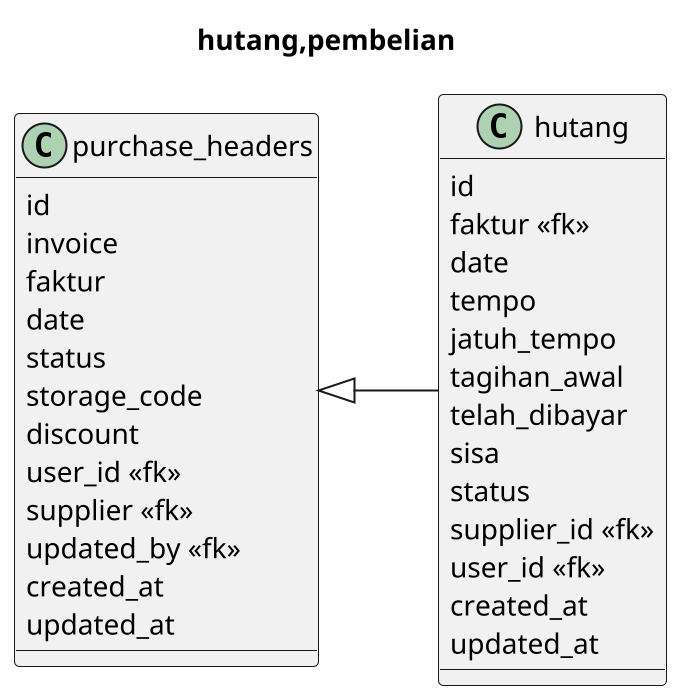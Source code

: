 @startuml pos
title hutang,pembelian
left to right direction
scale 2

' purchase_headers <|-- purchase_details
' purchase_orders <|-- purchase_order_details
' products <|-- product_prices
' products <|-- product_price_multis
' purchase_headers <|-- stocks
' products <|-- stocks
purchase_headers <|-- hutang

' Class products {

'     id
'     barcode
'     name_product
'     image_product
'     min_qty
'     restock_level
'     category_id <<fk>>
'     supplier_id <<fk>>
'     rack_id <<fk>>
'     unit_id <<fk>>
'     status
'     user_id <<fk>>
'     created_at
'     updated_at
' }

' Class product_prices {
'     id
'     purchase_price
'     sell_price
'     product_id <<fk>>
'     user_id <<fk>>
'     created_at
'     updated_at
' }

' Class product_price_multis {
'     id
'     qty
'     sell_price
'     product_id <<fk>>
'     unit_id <<fk>>
'     user_id <<fk>>
'     status
'     created_at
'     updated_at
' }
' pembelian
Class purchase_headers {
    id
    invoice
    faktur
    date
    status
    storage_code
    discount
    user_id <<fk>>
    supplier <<fk>>
    updated_by <<fk>>
    created_at
    updated_at
}

' Class purchase_details {
'     id
'     product_id <<fk>>
'     purchase_header_id <<fk>>
'     qty
'     purchase_price
'     sell_price
'     expire_date
'     name_batch
'     discount
'     created_at
'     updated_at
' }

' ' pemesanan
' Class purchase_orders {
'     id
'     po_number
'     date
'     note
'     status
'     user_id <<fk>>
'     supplier_id <<fk>>
'     updated_by <<fk>>
'     created_at
'     updated_at
' }

' Class purchase_order_details {
'     id
'     product_id <<fk>>
'     purchase_order_id <<fk>>
'     qty
'     purchase_price
'     discount
'     created_at
'     updated_at

' }
' ' stock


' Class stocks {
'     id
'     faktur <<fk>>
'     product_id <<fk>>
'     date
'     no_batch
'     expire_date
'     sell_price
'     purchase_price
'     qty
'     discount
'     user_id <<fk>>
'     supplier_id <<fk>>
'     updated_by <<fk>>
'     created_at
'     updated_at
' }

' ' keuangan

Class hutang {
    id
    faktur <<fk>>
    date
    tempo
    jatuh_tempo
    tagihan_awal
    telah_dibayar
    sisa 
    status
    supplier_id <<fk>>
    user_id <<fk>>
    created_at
    updated_at
}

' Class piutang {
'     id
'     faktur
'     date
'     tempo
'     jatuh_tempo
'     tagihan_awal
'     telah_dibayar
'     sisa
'     status
'     customer_id <<fk>>
'     user_id <<fk>>
'     created_at
'     updated_at
' }

@enduml

